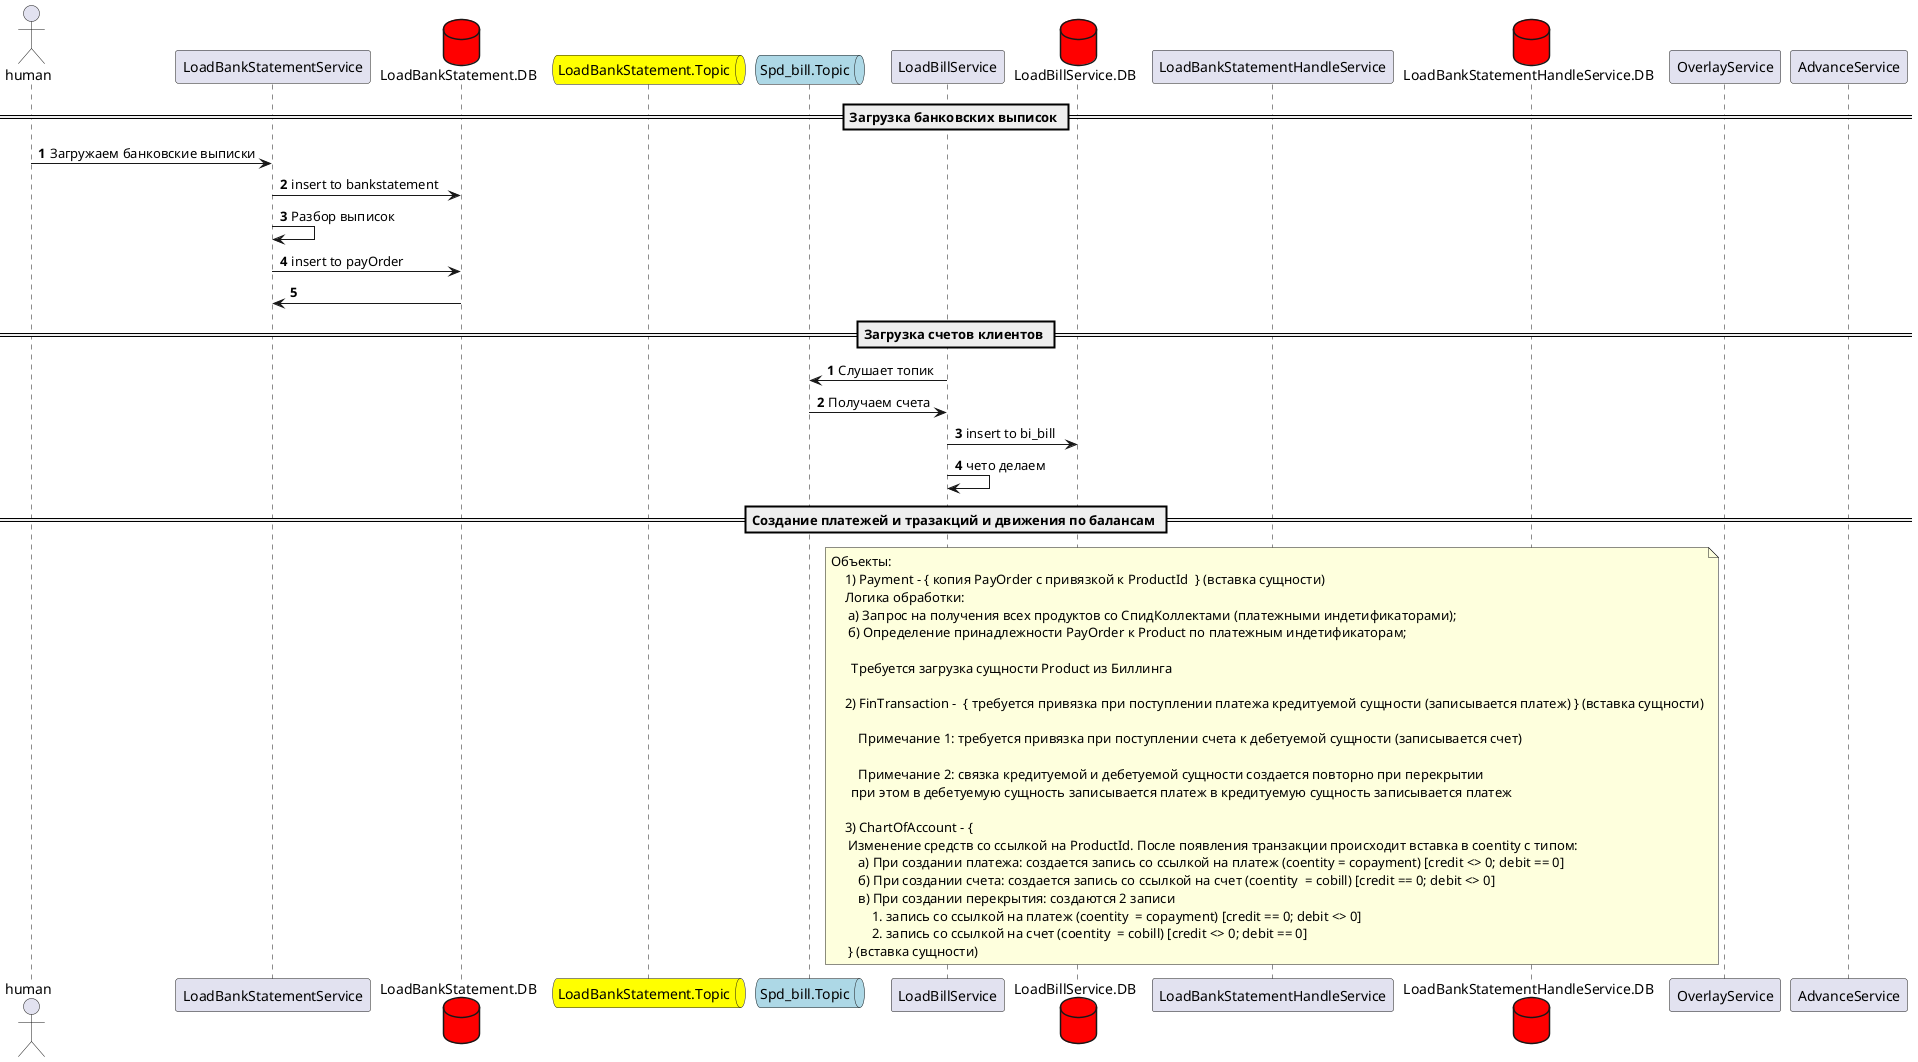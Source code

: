 @startuml

!definelong NEW_PAGE(obj)
   == obj ==
   autonumber
!enddefinelong

actor human
participant LoadBankStatementService as Lbs
database LoadBankStatement.DB#Red 
queue LoadBankStatement.Topic#Yellow
queue Spd_bill.Topic#LightBlue
participant LoadBillService
database LoadBillService.DB#Red

participant LoadBankStatementHandleService
database LoadBankStatementHandleService.DB#Red


participant OverlayService
participant AdvanceService


NEW_PAGE(Загрузка банковских выписок)

human -> Lbs: Загружаем банковские выписки
Lbs -> LoadBankStatement.DB#Red : insert to bankstatement
Lbs -> Lbs: Разбор выписок
Lbs -> LoadBankStatement.DB : insert to payOrder
LoadBankStatement.DB -> Lbs

NEW_PAGE(Загрузка счетов клиентов)
LoadBillService -> Spd_bill.Topic: Слушает топик
Spd_bill.Topic -> LoadBillService: Получаем счета
LoadBillService -> LoadBillService.DB: insert to bi_bill
LoadBillService -> LoadBillService: чето делаем

NEW_PAGE(Создание платежей и тразакций и движения по балансам)
note over LoadBankStatementHandleService
Объекты:
    1) Payment - { копия PayOrder с привязкой к ProductId  } (вставка сущности)
    Логика обработки:
     а) Запрос на получения всех продуктов со СпидКоллектами (платежными индетификаторами);
     б) Определение принадлежности PayOrder к Product по платежным индетификаторам;

      Требуется загрузка сущности Product из Биллинга

    2) FinTransaction -  { требуется привязка при поступлении платежа кредитуемой сущности (записывается платеж) } (вставка сущности)

        Примечание 1: требуется привязка при поступлении счета к дебетуемой сущности (записывается счет)

        Примечание 2: связка кредитуемой и дебетуемой сущности создается повторно при перекрытии
      при этом в дебетуемую сущность записывается платеж в кредитуемую сущность записывается платеж

    3) ChartOfAccount - {
     Изменение средств со ссылкой на ProductId. После появления транзакции происходит вставка в coentity с типом:
        а) При создании платежа: создается запись со ссылкой на платеж (coentity = copayment) [credit <> 0; debit == 0]
        б) При создании счета: создается запись со ссылкой на счет (coentity  = cobill) [credit == 0; debit <> 0]
        в) При создании перекрытия: создаются 2 записи
            1. запись со ссылкой на платеж (coentity  = copayment) [credit == 0; debit <> 0]
            2. запись со ссылкой на счет (coentity  = cobill) [credit <> 0; debit == 0]
     } (вставка сущности)
end note

@enduml